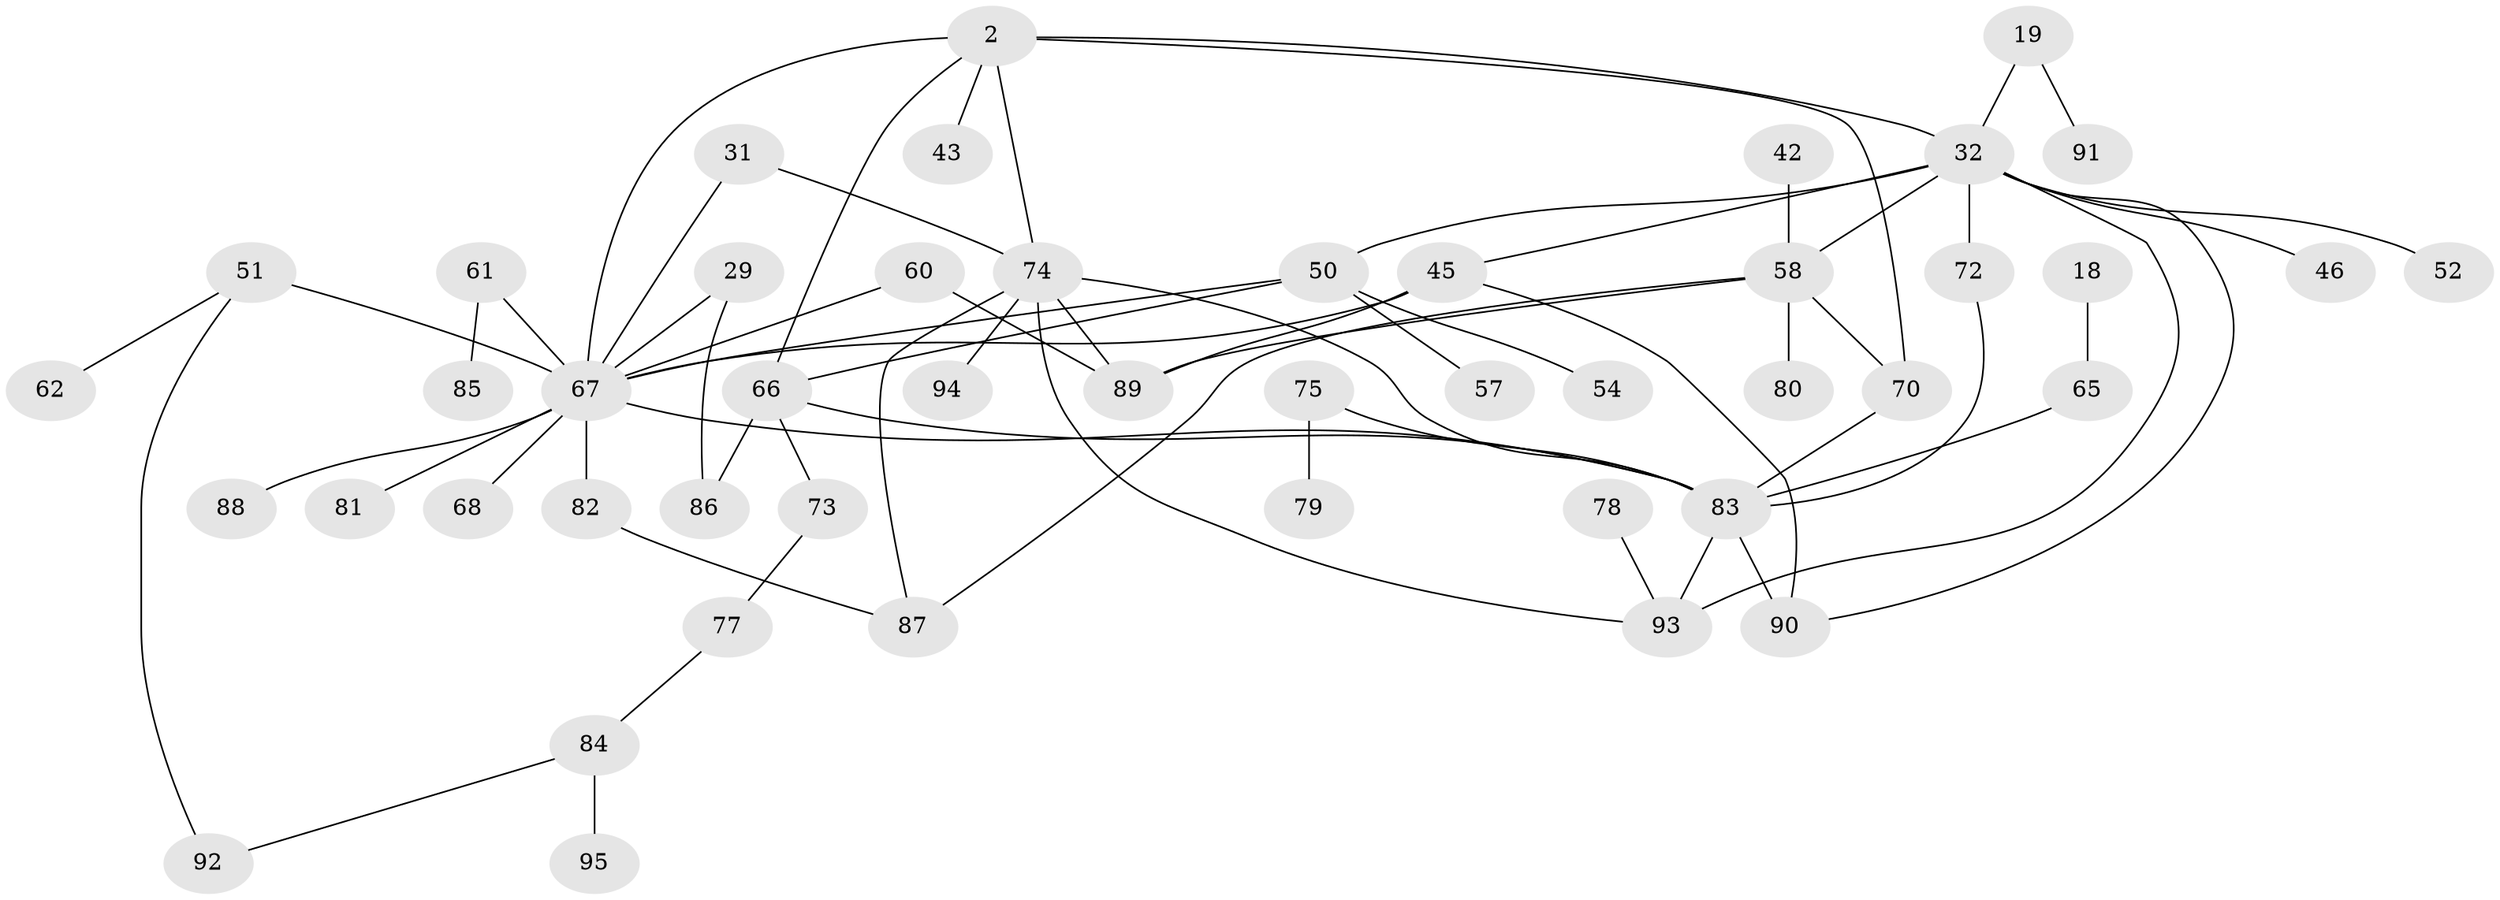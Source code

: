 // original degree distribution, {7: 0.031578947368421054, 10: 0.010526315789473684, 4: 0.12631578947368421, 5: 0.05263157894736842, 6: 0.021052631578947368, 2: 0.3157894736842105, 3: 0.22105263157894736, 1: 0.22105263157894736}
// Generated by graph-tools (version 1.1) at 2025/41/03/09/25 04:41:27]
// undirected, 47 vertices, 66 edges
graph export_dot {
graph [start="1"]
  node [color=gray90,style=filled];
  2;
  18;
  19;
  29;
  31;
  32 [super="+1"];
  42;
  43;
  45 [super="+36"];
  46;
  50 [super="+30+48+38+39"];
  51 [super="+49"];
  52;
  54;
  57;
  58 [super="+33"];
  60;
  61;
  62;
  65 [super="+14"];
  66 [super="+20"];
  67 [super="+34+40+26"];
  68;
  70 [super="+47"];
  72;
  73;
  74 [super="+5+22+24+35+17+8"];
  75 [super="+64+28"];
  77;
  78;
  79;
  80;
  81;
  82;
  83 [super="+16+56+53"];
  84;
  85;
  86 [super="+76"];
  87 [super="+10+37"];
  88;
  89 [super="+15+23"];
  90 [super="+69"];
  91;
  92;
  93 [super="+41+71"];
  94;
  95;
  2 -- 32 [weight=2];
  2 -- 43;
  2 -- 67 [weight=3];
  2 -- 74 [weight=2];
  2 -- 66;
  2 -- 70;
  18 -- 65;
  19 -- 91;
  19 -- 32;
  29 -- 67 [weight=2];
  29 -- 86;
  31 -- 74 [weight=3];
  31 -- 67;
  32 -- 46;
  32 -- 52;
  32 -- 72;
  32 -- 90;
  32 -- 45;
  32 -- 50;
  32 -- 58;
  32 -- 93 [weight=2];
  42 -- 58;
  45 -- 89 [weight=2];
  45 -- 67;
  45 -- 90;
  50 -- 67;
  50 -- 66;
  50 -- 54;
  50 -- 57;
  51 -- 62;
  51 -- 92;
  51 -- 67 [weight=2];
  58 -- 70;
  58 -- 89;
  58 -- 80;
  58 -- 87;
  60 -- 89;
  60 -- 67;
  61 -- 85;
  61 -- 67;
  65 -- 83;
  66 -- 83;
  66 -- 73;
  66 -- 86;
  67 -- 82;
  67 -- 88;
  67 -- 68;
  67 -- 81;
  67 -- 83;
  70 -- 83;
  72 -- 83;
  73 -- 77;
  74 -- 87;
  74 -- 89;
  74 -- 94 [weight=2];
  74 -- 93 [weight=2];
  74 -- 83;
  75 -- 79;
  75 -- 83 [weight=2];
  77 -- 84;
  78 -- 93;
  82 -- 87;
  83 -- 90 [weight=3];
  83 -- 93 [weight=2];
  84 -- 92;
  84 -- 95;
}
